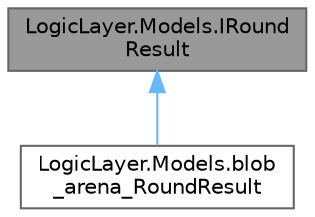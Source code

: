 digraph "LogicLayer.Models.IRoundResult"
{
 // LATEX_PDF_SIZE
  bgcolor="transparent";
  edge [fontname=Helvetica,fontsize=10,labelfontname=Helvetica,labelfontsize=10];
  node [fontname=Helvetica,fontsize=10,shape=box,height=0.2,width=0.4];
  Node1 [id="Node000001",label="LogicLayer.Models.IRound\lResult",height=0.2,width=0.4,color="gray40", fillcolor="grey60", style="filled", fontcolor="black",tooltip=" "];
  Node1 -> Node2 [id="edge1_Node000001_Node000002",dir="back",color="steelblue1",style="solid",tooltip=" "];
  Node2 [id="Node000002",label="LogicLayer.Models.blob\l_arena_RoundResult",height=0.2,width=0.4,color="gray40", fillcolor="white", style="filled",URL="$class_logic_layer_1_1_models_1_1blob__arena___round_result.html",tooltip="Dojo event sent at the end of the run round method for PVP, Conatins a sorted array of the attacks th..."];
}
